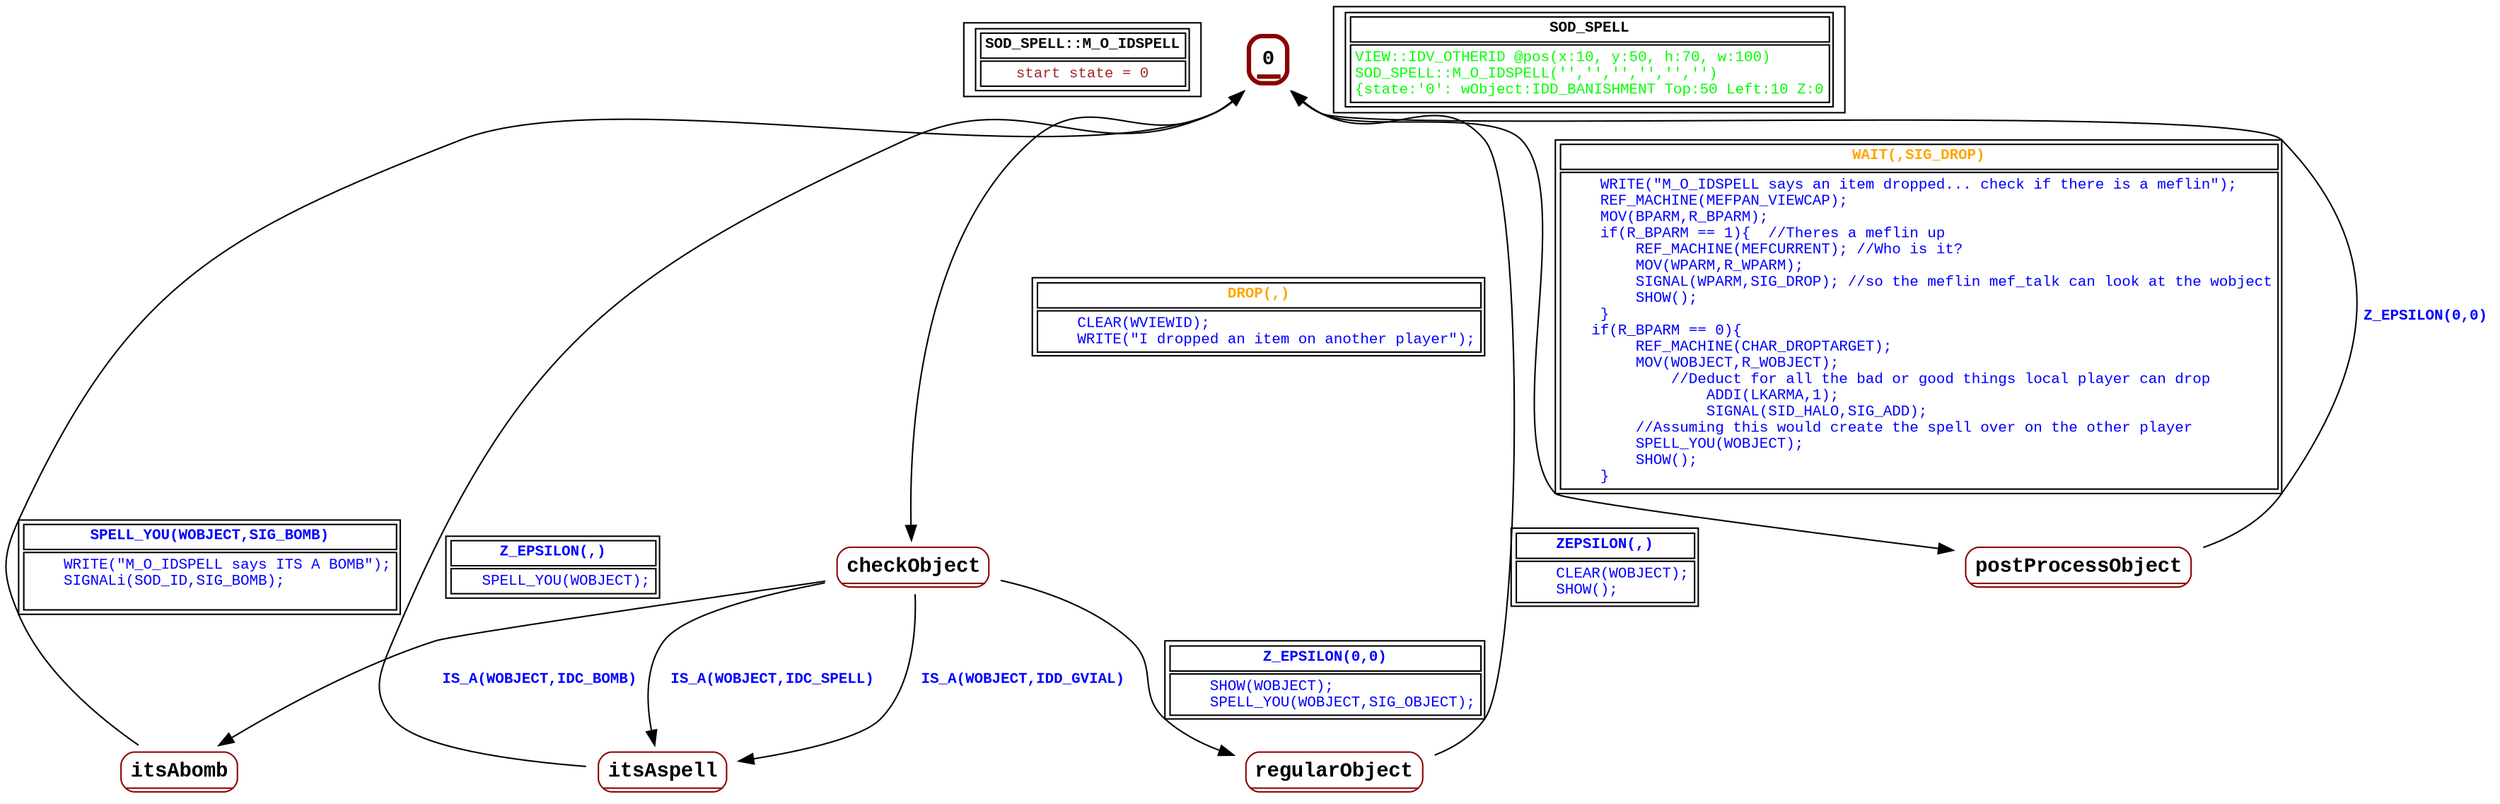 digraph Automaton {
 fontname="Courier New"
	node [shape=oval, fontname="Courier New"];
	filename[shape = record, fontsize=10, label=< <table border="1"><tr><td><b>SOD_SPELL::M_O_IDSPELL<br align="left"/></b></td></tr>
<tr><td><font point-size="10" color ="brown">start state = 0<br align="left"/></font></td></tr></table>>
];
	0[shape = none, fontsize=14, label=< <table border="3" color="darkred" style="rounded"><tr><td sides="b"><b>0<br align="left"/></b></td></tr>
</table>>];
"0" -> "checkObject" [fontcolor=orange,fontsize=10,fontname="Courier New", label=< <table border="1"><tr><td><b>DROP(,)<br align="left"/></b></td></tr>
<tr><td><font point-size="10" color ="blue">    CLEAR(WVIEWID);<br align="left"/>    WRITE(&quot;I dropped an item on another player&quot;);<br align="left"/></font></td></tr></table>>
];
"0" -> "postProcessObject" [fontcolor=orange,fontsize=10,fontname="Courier New", label=< <table border="1"><tr><td><b>WAIT(,SIG_DROP)<br align="left"/></b></td></tr>
<tr><td><font point-size="10" color ="blue">    WRITE(&quot;M_O_IDSPELL says an item dropped... check if there is a meflin&quot;);<br align="left"/>    REF_MACHINE(MEFPAN_VIEWCAP);<br align="left"/>    MOV(BPARM,R_BPARM);<br align="left"/>    if(R_BPARM == 1)&#123;  //Theres a meflin up<br align="left"/>        REF_MACHINE(MEFCURRENT); //Who is it?<br align="left"/>        MOV(WPARM,R_WPARM);<br align="left"/>        SIGNAL(WPARM,SIG_DROP); //so the meflin mef_talk can look at the wobject<br align="left"/>        SHOW();<br align="left"/>    &#125;<br align="left"/>   if(R_BPARM == 0)&#123;<br align="left"/>        REF_MACHINE(CHAR_DROPTARGET); <br align="left"/>        MOV(WOBJECT,R_WOBJECT);<br align="left"/>            //Deduct for all the bad or good things local player can drop <br align="left"/>                ADDI(LKARMA,1); <br align="left"/>                SIGNAL(SID_HALO,SIG_ADD);<br align="left"/>        //Assuming this would create the spell over on the other player<br align="left"/>        SPELL_YOU(WOBJECT);<br align="left"/>        SHOW();<br align="left"/>    &#125; <br align="left"/></font></td></tr></table>>
];
	checkObject[shape = none, fontsize=14, label=< <table border="1" color="darkred" style="rounded"><tr><td sides="b"><b>checkObject<br align="left"/></b></td></tr>
</table>>];
"checkObject" -> "itsAbomb" [fontcolor=blue,fontsize=10,fontname="Courier New", label=< <table border="0"><tr><td><b>IS_A(WOBJECT,IDC_BOMB)<br align="left"/></b></td></tr>
</table>>
];
"checkObject" -> "itsAspell" [fontcolor=blue,fontsize=10,fontname="Courier New", label=< <table border="0"><tr><td><b>IS_A(WOBJECT,IDC_SPELL)<br align="left"/></b></td></tr>
</table>>
];
"checkObject" -> "itsAspell" [fontcolor=blue,fontsize=10,fontname="Courier New", label=< <table border="0"><tr><td><b>IS_A(WOBJECT,IDD_GVIAL)<br align="left"/></b></td></tr>
</table>>
];
"checkObject" -> "regularObject" [fontcolor=blue,fontsize=10,fontname="Courier New", label=< <table border="1"><tr><td><b>Z_EPSILON(0,0)<br align="left"/></b></td></tr>
<tr><td><font point-size="10" color ="blue">    SHOW(WOBJECT);<br align="left"/>    SPELL_YOU(WOBJECT,SIG_OBJECT);<br align="left"/></font></td></tr></table>>
];
	itsAbomb[shape = none, fontsize=14, label=< <table border="1" color="darkred" style="rounded"><tr><td sides="b"><b>itsAbomb<br align="left"/></b></td></tr>
</table>>];
"itsAbomb" -> "0" [fontcolor=blue,fontsize=10,fontname="Courier New", label=< <table border="1"><tr><td><b>SPELL_YOU(WOBJECT,SIG_BOMB)<br align="left"/></b></td></tr>
<tr><td><font point-size="10" color ="blue">    WRITE(&quot;M_O_IDSPELL says ITS A BOMB&quot;);<br align="left"/>    SIGNALi(SOD_ID,SIG_BOMB);<br align="left"/>    <br align="left"/></font></td></tr></table>>
];
	itsAspell[shape = none, fontsize=14, label=< <table border="1" color="darkred" style="rounded"><tr><td sides="b"><b>itsAspell<br align="left"/></b></td></tr>
</table>>];
"itsAspell" -> "0" [fontcolor=blue,fontsize=10,fontname="Courier New", label=< <table border="1"><tr><td><b>Z_EPSILON(,)<br align="left"/></b></td></tr>
<tr><td><font point-size="10" color ="blue">   SPELL_YOU(WOBJECT);<br align="left"/></font></td></tr></table>>
];
	postProcessObject[shape = none, fontsize=14, label=< <table border="1" color="darkred" style="rounded"><tr><td sides="b"><b>postProcessObject<br align="left"/></b></td></tr>
</table>>];
"postProcessObject" -> "0" [fontcolor=blue,fontsize=10,fontname="Courier New", label=< <table border="0"><tr><td><b>Z_EPSILON(0,0)<br align="left"/></b></td></tr>
</table>>
];
	regularObject[shape = none, fontsize=14, label=< <table border="1" color="darkred" style="rounded"><tr><td sides="b"><b>regularObject<br align="left"/></b></td></tr>
</table>>];
"regularObject" -> "0" [fontcolor=blue,fontsize=10,fontname="Courier New", label=< <table border="1"><tr><td><b>ZEPSILON(,)<br align="left"/></b></td></tr>
<tr><td><font point-size="10" color ="blue">    CLEAR(WOBJECT);<br align="left"/>    SHOW();<br align="left"/></font></td></tr></table>>
];
	status[shape = record, fontsize=10, label=< <table border="1"><tr><td><b>SOD_SPELL<br align="left"/></b></td></tr>
<tr><td><font point-size="10" color ="green">VIEW::IDV_OTHERID @pos(x:10, y:50, h:70, w:100)<br align="left"/>SOD_SPELL::M_O_IDSPELL(&apos;&apos;,&apos;&apos;,&apos;&apos;,&apos;&apos;,&apos;&apos;,&apos;&apos;)<br align="left"/>			&#123;state:&apos;0&apos;: wObject:IDD_BANISHMENT Top:50 Left:10 Z:0<br align="left"/></font></td></tr></table>>
];
}
